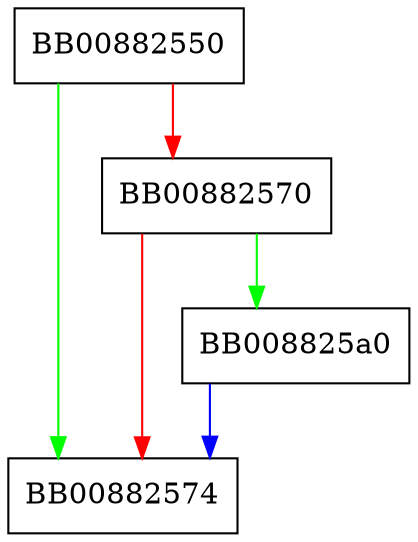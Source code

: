 digraph _IO_setb {
  node [shape="box"];
  graph [splines=ortho];
  BB00882550 -> BB00882574 [color="green"];
  BB00882550 -> BB00882570 [color="red"];
  BB00882570 -> BB008825a0 [color="green"];
  BB00882570 -> BB00882574 [color="red"];
  BB008825a0 -> BB00882574 [color="blue"];
}